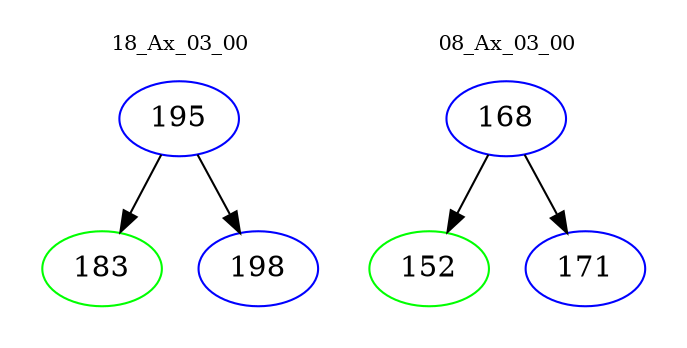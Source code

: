 digraph{
subgraph cluster_0 {
color = white
label = "18_Ax_03_00";
fontsize=10;
T0_195 [label="195", color="blue"]
T0_195 -> T0_183 [color="black"]
T0_183 [label="183", color="green"]
T0_195 -> T0_198 [color="black"]
T0_198 [label="198", color="blue"]
}
subgraph cluster_1 {
color = white
label = "08_Ax_03_00";
fontsize=10;
T1_168 [label="168", color="blue"]
T1_168 -> T1_152 [color="black"]
T1_152 [label="152", color="green"]
T1_168 -> T1_171 [color="black"]
T1_171 [label="171", color="blue"]
}
}
